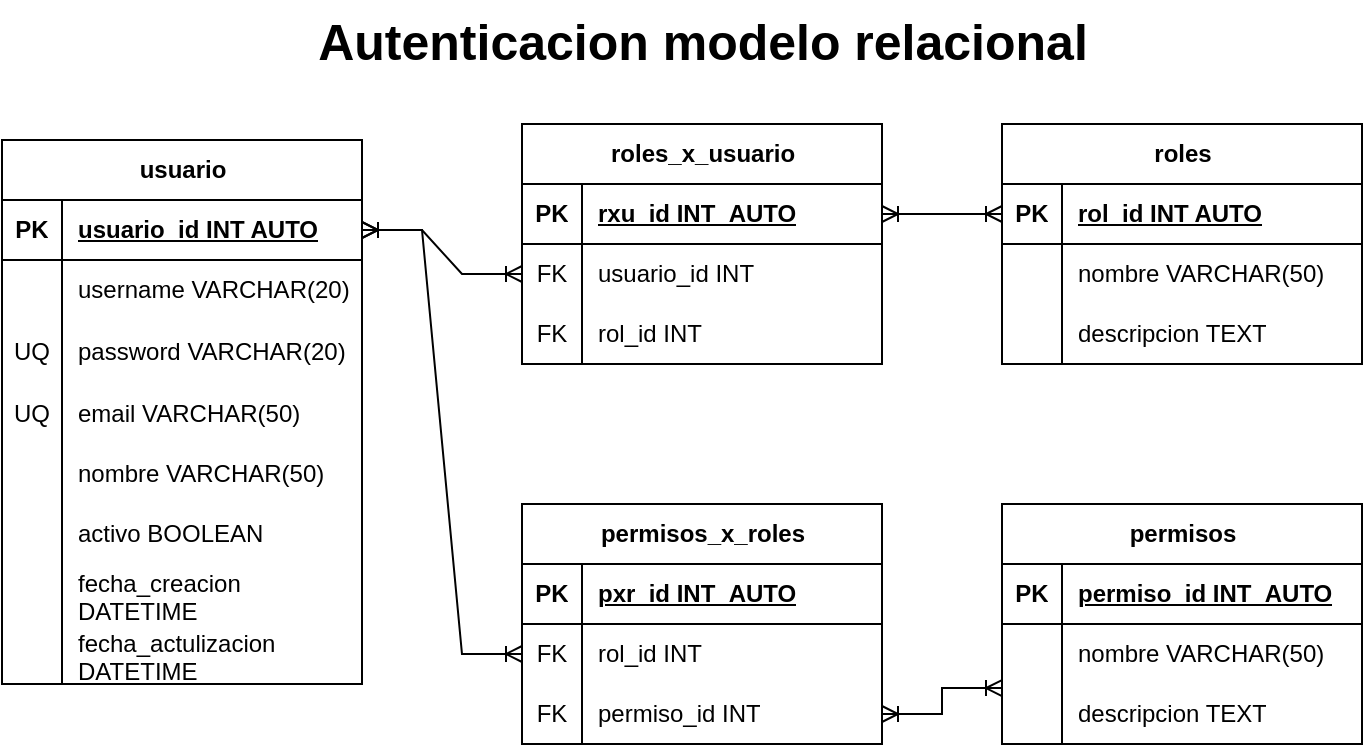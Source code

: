 <mxfile version="21.6.5" type="device">
  <diagram name="Página-1" id="WEK40x0JPmxdlcvOQCOt">
    <mxGraphModel dx="541" dy="1898" grid="1" gridSize="10" guides="1" tooltips="1" connect="1" arrows="1" fold="1" page="1" pageScale="1" pageWidth="827" pageHeight="1169" math="0" shadow="0">
      <root>
        <mxCell id="0" />
        <mxCell id="1" parent="0" />
        <mxCell id="qpjxMWfUB9-iuWpITCxh-1" value="&lt;font style=&quot;font-size: 25px;&quot;&gt;&lt;b&gt;Autenticacion modelo relacional&lt;br&gt;&lt;br&gt;&lt;/b&gt;&lt;/font&gt;" style="text;html=1;align=center;verticalAlign=middle;resizable=0;points=[];autosize=1;strokeColor=none;fillColor=none;" vertex="1" parent="1">
          <mxGeometry x="175" y="-22" width="410" height="70" as="geometry" />
        </mxCell>
        <mxCell id="qpjxMWfUB9-iuWpITCxh-2" value="usuario" style="shape=table;startSize=30;container=1;collapsible=1;childLayout=tableLayout;fixedRows=1;rowLines=0;fontStyle=1;align=center;resizeLast=1;html=1;" vertex="1" parent="1">
          <mxGeometry x="30" y="48" width="180" height="272" as="geometry" />
        </mxCell>
        <mxCell id="qpjxMWfUB9-iuWpITCxh-3" value="" style="shape=tableRow;horizontal=0;startSize=0;swimlaneHead=0;swimlaneBody=0;fillColor=none;collapsible=0;dropTarget=0;points=[[0,0.5],[1,0.5]];portConstraint=eastwest;top=0;left=0;right=0;bottom=1;" vertex="1" parent="qpjxMWfUB9-iuWpITCxh-2">
          <mxGeometry y="30" width="180" height="30" as="geometry" />
        </mxCell>
        <mxCell id="qpjxMWfUB9-iuWpITCxh-4" value="PK" style="shape=partialRectangle;connectable=0;fillColor=none;top=0;left=0;bottom=0;right=0;fontStyle=1;overflow=hidden;whiteSpace=wrap;html=1;" vertex="1" parent="qpjxMWfUB9-iuWpITCxh-3">
          <mxGeometry width="30" height="30" as="geometry">
            <mxRectangle width="30" height="30" as="alternateBounds" />
          </mxGeometry>
        </mxCell>
        <mxCell id="qpjxMWfUB9-iuWpITCxh-5" value="usuario_id INT AUTO" style="shape=partialRectangle;connectable=0;fillColor=none;top=0;left=0;bottom=0;right=0;align=left;spacingLeft=6;fontStyle=5;overflow=hidden;whiteSpace=wrap;html=1;" vertex="1" parent="qpjxMWfUB9-iuWpITCxh-3">
          <mxGeometry x="30" width="150" height="30" as="geometry">
            <mxRectangle width="150" height="30" as="alternateBounds" />
          </mxGeometry>
        </mxCell>
        <mxCell id="qpjxMWfUB9-iuWpITCxh-6" value="" style="shape=tableRow;horizontal=0;startSize=0;swimlaneHead=0;swimlaneBody=0;fillColor=none;collapsible=0;dropTarget=0;points=[[0,0.5],[1,0.5]];portConstraint=eastwest;top=0;left=0;right=0;bottom=0;" vertex="1" parent="qpjxMWfUB9-iuWpITCxh-2">
          <mxGeometry y="60" width="180" height="30" as="geometry" />
        </mxCell>
        <mxCell id="qpjxMWfUB9-iuWpITCxh-7" value="" style="shape=partialRectangle;connectable=0;fillColor=none;top=0;left=0;bottom=0;right=0;editable=1;overflow=hidden;whiteSpace=wrap;html=1;" vertex="1" parent="qpjxMWfUB9-iuWpITCxh-6">
          <mxGeometry width="30" height="30" as="geometry">
            <mxRectangle width="30" height="30" as="alternateBounds" />
          </mxGeometry>
        </mxCell>
        <mxCell id="qpjxMWfUB9-iuWpITCxh-8" value="username VARCHAR(20)" style="shape=partialRectangle;connectable=0;fillColor=none;top=0;left=0;bottom=0;right=0;align=left;spacingLeft=6;overflow=hidden;whiteSpace=wrap;html=1;" vertex="1" parent="qpjxMWfUB9-iuWpITCxh-6">
          <mxGeometry x="30" width="150" height="30" as="geometry">
            <mxRectangle width="150" height="30" as="alternateBounds" />
          </mxGeometry>
        </mxCell>
        <mxCell id="qpjxMWfUB9-iuWpITCxh-9" value="" style="shape=tableRow;horizontal=0;startSize=0;swimlaneHead=0;swimlaneBody=0;fillColor=none;collapsible=0;dropTarget=0;points=[[0,0.5],[1,0.5]];portConstraint=eastwest;top=0;left=0;right=0;bottom=0;" vertex="1" parent="qpjxMWfUB9-iuWpITCxh-2">
          <mxGeometry y="90" width="180" height="32" as="geometry" />
        </mxCell>
        <mxCell id="qpjxMWfUB9-iuWpITCxh-10" value="UQ" style="shape=partialRectangle;connectable=0;fillColor=none;top=0;left=0;bottom=0;right=0;editable=1;overflow=hidden;whiteSpace=wrap;html=1;" vertex="1" parent="qpjxMWfUB9-iuWpITCxh-9">
          <mxGeometry width="30" height="32" as="geometry">
            <mxRectangle width="30" height="32" as="alternateBounds" />
          </mxGeometry>
        </mxCell>
        <mxCell id="qpjxMWfUB9-iuWpITCxh-11" value="password VARCHAR(20)" style="shape=partialRectangle;connectable=0;fillColor=none;top=0;left=0;bottom=0;right=0;align=left;spacingLeft=6;overflow=hidden;whiteSpace=wrap;html=1;" vertex="1" parent="qpjxMWfUB9-iuWpITCxh-9">
          <mxGeometry x="30" width="150" height="32" as="geometry">
            <mxRectangle width="150" height="32" as="alternateBounds" />
          </mxGeometry>
        </mxCell>
        <mxCell id="qpjxMWfUB9-iuWpITCxh-12" value="" style="shape=tableRow;horizontal=0;startSize=0;swimlaneHead=0;swimlaneBody=0;fillColor=none;collapsible=0;dropTarget=0;points=[[0,0.5],[1,0.5]];portConstraint=eastwest;top=0;left=0;right=0;bottom=0;" vertex="1" parent="qpjxMWfUB9-iuWpITCxh-2">
          <mxGeometry y="122" width="180" height="30" as="geometry" />
        </mxCell>
        <mxCell id="qpjxMWfUB9-iuWpITCxh-13" value="UQ" style="shape=partialRectangle;connectable=0;fillColor=none;top=0;left=0;bottom=0;right=0;editable=1;overflow=hidden;whiteSpace=wrap;html=1;" vertex="1" parent="qpjxMWfUB9-iuWpITCxh-12">
          <mxGeometry width="30" height="30" as="geometry">
            <mxRectangle width="30" height="30" as="alternateBounds" />
          </mxGeometry>
        </mxCell>
        <mxCell id="qpjxMWfUB9-iuWpITCxh-14" value="email VARCHAR(50)" style="shape=partialRectangle;connectable=0;fillColor=none;top=0;left=0;bottom=0;right=0;align=left;spacingLeft=6;overflow=hidden;whiteSpace=wrap;html=1;" vertex="1" parent="qpjxMWfUB9-iuWpITCxh-12">
          <mxGeometry x="30" width="150" height="30" as="geometry">
            <mxRectangle width="150" height="30" as="alternateBounds" />
          </mxGeometry>
        </mxCell>
        <mxCell id="qpjxMWfUB9-iuWpITCxh-15" value="" style="shape=tableRow;horizontal=0;startSize=0;swimlaneHead=0;swimlaneBody=0;fillColor=none;collapsible=0;dropTarget=0;points=[[0,0.5],[1,0.5]];portConstraint=eastwest;top=0;left=0;right=0;bottom=0;" vertex="1" parent="qpjxMWfUB9-iuWpITCxh-2">
          <mxGeometry y="152" width="180" height="30" as="geometry" />
        </mxCell>
        <mxCell id="qpjxMWfUB9-iuWpITCxh-16" value="" style="shape=partialRectangle;connectable=0;fillColor=none;top=0;left=0;bottom=0;right=0;editable=1;overflow=hidden;whiteSpace=wrap;html=1;" vertex="1" parent="qpjxMWfUB9-iuWpITCxh-15">
          <mxGeometry width="30" height="30" as="geometry">
            <mxRectangle width="30" height="30" as="alternateBounds" />
          </mxGeometry>
        </mxCell>
        <mxCell id="qpjxMWfUB9-iuWpITCxh-17" value="nombre VARCHAR(50)" style="shape=partialRectangle;connectable=0;fillColor=none;top=0;left=0;bottom=0;right=0;align=left;spacingLeft=6;overflow=hidden;whiteSpace=wrap;html=1;" vertex="1" parent="qpjxMWfUB9-iuWpITCxh-15">
          <mxGeometry x="30" width="150" height="30" as="geometry">
            <mxRectangle width="150" height="30" as="alternateBounds" />
          </mxGeometry>
        </mxCell>
        <mxCell id="qpjxMWfUB9-iuWpITCxh-18" value="" style="shape=tableRow;horizontal=0;startSize=0;swimlaneHead=0;swimlaneBody=0;fillColor=none;collapsible=0;dropTarget=0;points=[[0,0.5],[1,0.5]];portConstraint=eastwest;top=0;left=0;right=0;bottom=0;" vertex="1" parent="qpjxMWfUB9-iuWpITCxh-2">
          <mxGeometry y="182" width="180" height="30" as="geometry" />
        </mxCell>
        <mxCell id="qpjxMWfUB9-iuWpITCxh-19" value="" style="shape=partialRectangle;connectable=0;fillColor=none;top=0;left=0;bottom=0;right=0;editable=1;overflow=hidden;whiteSpace=wrap;html=1;" vertex="1" parent="qpjxMWfUB9-iuWpITCxh-18">
          <mxGeometry width="30" height="30" as="geometry">
            <mxRectangle width="30" height="30" as="alternateBounds" />
          </mxGeometry>
        </mxCell>
        <mxCell id="qpjxMWfUB9-iuWpITCxh-20" value="activo BOOLEAN" style="shape=partialRectangle;connectable=0;fillColor=none;top=0;left=0;bottom=0;right=0;align=left;spacingLeft=6;overflow=hidden;whiteSpace=wrap;html=1;" vertex="1" parent="qpjxMWfUB9-iuWpITCxh-18">
          <mxGeometry x="30" width="150" height="30" as="geometry">
            <mxRectangle width="150" height="30" as="alternateBounds" />
          </mxGeometry>
        </mxCell>
        <mxCell id="qpjxMWfUB9-iuWpITCxh-21" value="" style="shape=tableRow;horizontal=0;startSize=0;swimlaneHead=0;swimlaneBody=0;fillColor=none;collapsible=0;dropTarget=0;points=[[0,0.5],[1,0.5]];portConstraint=eastwest;top=0;left=0;right=0;bottom=0;" vertex="1" parent="qpjxMWfUB9-iuWpITCxh-2">
          <mxGeometry y="212" width="180" height="30" as="geometry" />
        </mxCell>
        <mxCell id="qpjxMWfUB9-iuWpITCxh-22" value="" style="shape=partialRectangle;connectable=0;fillColor=none;top=0;left=0;bottom=0;right=0;editable=1;overflow=hidden;whiteSpace=wrap;html=1;" vertex="1" parent="qpjxMWfUB9-iuWpITCxh-21">
          <mxGeometry width="30" height="30" as="geometry">
            <mxRectangle width="30" height="30" as="alternateBounds" />
          </mxGeometry>
        </mxCell>
        <mxCell id="qpjxMWfUB9-iuWpITCxh-23" value="fecha_creacion DATETIME" style="shape=partialRectangle;connectable=0;fillColor=none;top=0;left=0;bottom=0;right=0;align=left;spacingLeft=6;overflow=hidden;whiteSpace=wrap;html=1;" vertex="1" parent="qpjxMWfUB9-iuWpITCxh-21">
          <mxGeometry x="30" width="150" height="30" as="geometry">
            <mxRectangle width="150" height="30" as="alternateBounds" />
          </mxGeometry>
        </mxCell>
        <mxCell id="qpjxMWfUB9-iuWpITCxh-46" value="" style="shape=tableRow;horizontal=0;startSize=0;swimlaneHead=0;swimlaneBody=0;fillColor=none;collapsible=0;dropTarget=0;points=[[0,0.5],[1,0.5]];portConstraint=eastwest;top=0;left=0;right=0;bottom=0;" vertex="1" parent="qpjxMWfUB9-iuWpITCxh-2">
          <mxGeometry y="242" width="180" height="30" as="geometry" />
        </mxCell>
        <mxCell id="qpjxMWfUB9-iuWpITCxh-47" value="" style="shape=partialRectangle;connectable=0;fillColor=none;top=0;left=0;bottom=0;right=0;editable=1;overflow=hidden;whiteSpace=wrap;html=1;" vertex="1" parent="qpjxMWfUB9-iuWpITCxh-46">
          <mxGeometry width="30" height="30" as="geometry">
            <mxRectangle width="30" height="30" as="alternateBounds" />
          </mxGeometry>
        </mxCell>
        <mxCell id="qpjxMWfUB9-iuWpITCxh-48" value="fecha_actulizacion DATETIME" style="shape=partialRectangle;connectable=0;fillColor=none;top=0;left=0;bottom=0;right=0;align=left;spacingLeft=6;overflow=hidden;whiteSpace=wrap;html=1;" vertex="1" parent="qpjxMWfUB9-iuWpITCxh-46">
          <mxGeometry x="30" width="150" height="30" as="geometry">
            <mxRectangle width="150" height="30" as="alternateBounds" />
          </mxGeometry>
        </mxCell>
        <mxCell id="qpjxMWfUB9-iuWpITCxh-49" value="roles" style="shape=table;startSize=30;container=1;collapsible=1;childLayout=tableLayout;fixedRows=1;rowLines=0;fontStyle=1;align=center;resizeLast=1;html=1;" vertex="1" parent="1">
          <mxGeometry x="530" y="40" width="180" height="120" as="geometry" />
        </mxCell>
        <mxCell id="qpjxMWfUB9-iuWpITCxh-50" value="" style="shape=tableRow;horizontal=0;startSize=0;swimlaneHead=0;swimlaneBody=0;fillColor=none;collapsible=0;dropTarget=0;points=[[0,0.5],[1,0.5]];portConstraint=eastwest;top=0;left=0;right=0;bottom=1;" vertex="1" parent="qpjxMWfUB9-iuWpITCxh-49">
          <mxGeometry y="30" width="180" height="30" as="geometry" />
        </mxCell>
        <mxCell id="qpjxMWfUB9-iuWpITCxh-51" value="PK" style="shape=partialRectangle;connectable=0;fillColor=none;top=0;left=0;bottom=0;right=0;fontStyle=1;overflow=hidden;whiteSpace=wrap;html=1;" vertex="1" parent="qpjxMWfUB9-iuWpITCxh-50">
          <mxGeometry width="30" height="30" as="geometry">
            <mxRectangle width="30" height="30" as="alternateBounds" />
          </mxGeometry>
        </mxCell>
        <mxCell id="qpjxMWfUB9-iuWpITCxh-52" value="rol_id INT AUTO" style="shape=partialRectangle;connectable=0;fillColor=none;top=0;left=0;bottom=0;right=0;align=left;spacingLeft=6;fontStyle=5;overflow=hidden;whiteSpace=wrap;html=1;" vertex="1" parent="qpjxMWfUB9-iuWpITCxh-50">
          <mxGeometry x="30" width="150" height="30" as="geometry">
            <mxRectangle width="150" height="30" as="alternateBounds" />
          </mxGeometry>
        </mxCell>
        <mxCell id="qpjxMWfUB9-iuWpITCxh-53" value="" style="shape=tableRow;horizontal=0;startSize=0;swimlaneHead=0;swimlaneBody=0;fillColor=none;collapsible=0;dropTarget=0;points=[[0,0.5],[1,0.5]];portConstraint=eastwest;top=0;left=0;right=0;bottom=0;" vertex="1" parent="qpjxMWfUB9-iuWpITCxh-49">
          <mxGeometry y="60" width="180" height="30" as="geometry" />
        </mxCell>
        <mxCell id="qpjxMWfUB9-iuWpITCxh-54" value="" style="shape=partialRectangle;connectable=0;fillColor=none;top=0;left=0;bottom=0;right=0;editable=1;overflow=hidden;whiteSpace=wrap;html=1;" vertex="1" parent="qpjxMWfUB9-iuWpITCxh-53">
          <mxGeometry width="30" height="30" as="geometry">
            <mxRectangle width="30" height="30" as="alternateBounds" />
          </mxGeometry>
        </mxCell>
        <mxCell id="qpjxMWfUB9-iuWpITCxh-55" value="nombre VARCHAR(50)" style="shape=partialRectangle;connectable=0;fillColor=none;top=0;left=0;bottom=0;right=0;align=left;spacingLeft=6;overflow=hidden;whiteSpace=wrap;html=1;" vertex="1" parent="qpjxMWfUB9-iuWpITCxh-53">
          <mxGeometry x="30" width="150" height="30" as="geometry">
            <mxRectangle width="150" height="30" as="alternateBounds" />
          </mxGeometry>
        </mxCell>
        <mxCell id="qpjxMWfUB9-iuWpITCxh-56" value="" style="shape=tableRow;horizontal=0;startSize=0;swimlaneHead=0;swimlaneBody=0;fillColor=none;collapsible=0;dropTarget=0;points=[[0,0.5],[1,0.5]];portConstraint=eastwest;top=0;left=0;right=0;bottom=0;" vertex="1" parent="qpjxMWfUB9-iuWpITCxh-49">
          <mxGeometry y="90" width="180" height="30" as="geometry" />
        </mxCell>
        <mxCell id="qpjxMWfUB9-iuWpITCxh-57" value="" style="shape=partialRectangle;connectable=0;fillColor=none;top=0;left=0;bottom=0;right=0;editable=1;overflow=hidden;whiteSpace=wrap;html=1;" vertex="1" parent="qpjxMWfUB9-iuWpITCxh-56">
          <mxGeometry width="30" height="30" as="geometry">
            <mxRectangle width="30" height="30" as="alternateBounds" />
          </mxGeometry>
        </mxCell>
        <mxCell id="qpjxMWfUB9-iuWpITCxh-58" value="descripcion TEXT" style="shape=partialRectangle;connectable=0;fillColor=none;top=0;left=0;bottom=0;right=0;align=left;spacingLeft=6;overflow=hidden;whiteSpace=wrap;html=1;" vertex="1" parent="qpjxMWfUB9-iuWpITCxh-56">
          <mxGeometry x="30" width="150" height="30" as="geometry">
            <mxRectangle width="150" height="30" as="alternateBounds" />
          </mxGeometry>
        </mxCell>
        <mxCell id="qpjxMWfUB9-iuWpITCxh-62" value="permisos" style="shape=table;startSize=30;container=1;collapsible=1;childLayout=tableLayout;fixedRows=1;rowLines=0;fontStyle=1;align=center;resizeLast=1;html=1;" vertex="1" parent="1">
          <mxGeometry x="530" y="230" width="180" height="120" as="geometry" />
        </mxCell>
        <mxCell id="qpjxMWfUB9-iuWpITCxh-63" value="" style="shape=tableRow;horizontal=0;startSize=0;swimlaneHead=0;swimlaneBody=0;fillColor=none;collapsible=0;dropTarget=0;points=[[0,0.5],[1,0.5]];portConstraint=eastwest;top=0;left=0;right=0;bottom=1;" vertex="1" parent="qpjxMWfUB9-iuWpITCxh-62">
          <mxGeometry y="30" width="180" height="30" as="geometry" />
        </mxCell>
        <mxCell id="qpjxMWfUB9-iuWpITCxh-64" value="PK" style="shape=partialRectangle;connectable=0;fillColor=none;top=0;left=0;bottom=0;right=0;fontStyle=1;overflow=hidden;whiteSpace=wrap;html=1;" vertex="1" parent="qpjxMWfUB9-iuWpITCxh-63">
          <mxGeometry width="30" height="30" as="geometry">
            <mxRectangle width="30" height="30" as="alternateBounds" />
          </mxGeometry>
        </mxCell>
        <mxCell id="qpjxMWfUB9-iuWpITCxh-65" value="permiso_id INT_AUTO" style="shape=partialRectangle;connectable=0;fillColor=none;top=0;left=0;bottom=0;right=0;align=left;spacingLeft=6;fontStyle=5;overflow=hidden;whiteSpace=wrap;html=1;" vertex="1" parent="qpjxMWfUB9-iuWpITCxh-63">
          <mxGeometry x="30" width="150" height="30" as="geometry">
            <mxRectangle width="150" height="30" as="alternateBounds" />
          </mxGeometry>
        </mxCell>
        <mxCell id="qpjxMWfUB9-iuWpITCxh-66" value="" style="shape=tableRow;horizontal=0;startSize=0;swimlaneHead=0;swimlaneBody=0;fillColor=none;collapsible=0;dropTarget=0;points=[[0,0.5],[1,0.5]];portConstraint=eastwest;top=0;left=0;right=0;bottom=0;" vertex="1" parent="qpjxMWfUB9-iuWpITCxh-62">
          <mxGeometry y="60" width="180" height="30" as="geometry" />
        </mxCell>
        <mxCell id="qpjxMWfUB9-iuWpITCxh-67" value="" style="shape=partialRectangle;connectable=0;fillColor=none;top=0;left=0;bottom=0;right=0;editable=1;overflow=hidden;whiteSpace=wrap;html=1;" vertex="1" parent="qpjxMWfUB9-iuWpITCxh-66">
          <mxGeometry width="30" height="30" as="geometry">
            <mxRectangle width="30" height="30" as="alternateBounds" />
          </mxGeometry>
        </mxCell>
        <mxCell id="qpjxMWfUB9-iuWpITCxh-68" value="nombre VARCHAR(50)" style="shape=partialRectangle;connectable=0;fillColor=none;top=0;left=0;bottom=0;right=0;align=left;spacingLeft=6;overflow=hidden;whiteSpace=wrap;html=1;" vertex="1" parent="qpjxMWfUB9-iuWpITCxh-66">
          <mxGeometry x="30" width="150" height="30" as="geometry">
            <mxRectangle width="150" height="30" as="alternateBounds" />
          </mxGeometry>
        </mxCell>
        <mxCell id="qpjxMWfUB9-iuWpITCxh-69" value="" style="shape=tableRow;horizontal=0;startSize=0;swimlaneHead=0;swimlaneBody=0;fillColor=none;collapsible=0;dropTarget=0;points=[[0,0.5],[1,0.5]];portConstraint=eastwest;top=0;left=0;right=0;bottom=0;" vertex="1" parent="qpjxMWfUB9-iuWpITCxh-62">
          <mxGeometry y="90" width="180" height="30" as="geometry" />
        </mxCell>
        <mxCell id="qpjxMWfUB9-iuWpITCxh-70" value="" style="shape=partialRectangle;connectable=0;fillColor=none;top=0;left=0;bottom=0;right=0;editable=1;overflow=hidden;whiteSpace=wrap;html=1;" vertex="1" parent="qpjxMWfUB9-iuWpITCxh-69">
          <mxGeometry width="30" height="30" as="geometry">
            <mxRectangle width="30" height="30" as="alternateBounds" />
          </mxGeometry>
        </mxCell>
        <mxCell id="qpjxMWfUB9-iuWpITCxh-71" value="descripcion TEXT" style="shape=partialRectangle;connectable=0;fillColor=none;top=0;left=0;bottom=0;right=0;align=left;spacingLeft=6;overflow=hidden;whiteSpace=wrap;html=1;" vertex="1" parent="qpjxMWfUB9-iuWpITCxh-69">
          <mxGeometry x="30" width="150" height="30" as="geometry">
            <mxRectangle width="150" height="30" as="alternateBounds" />
          </mxGeometry>
        </mxCell>
        <mxCell id="qpjxMWfUB9-iuWpITCxh-75" value="roles_x_usuario" style="shape=table;startSize=30;container=1;collapsible=1;childLayout=tableLayout;fixedRows=1;rowLines=0;fontStyle=1;align=center;resizeLast=1;html=1;" vertex="1" parent="1">
          <mxGeometry x="290" y="40" width="180" height="120" as="geometry" />
        </mxCell>
        <mxCell id="qpjxMWfUB9-iuWpITCxh-76" value="" style="shape=tableRow;horizontal=0;startSize=0;swimlaneHead=0;swimlaneBody=0;fillColor=none;collapsible=0;dropTarget=0;points=[[0,0.5],[1,0.5]];portConstraint=eastwest;top=0;left=0;right=0;bottom=1;" vertex="1" parent="qpjxMWfUB9-iuWpITCxh-75">
          <mxGeometry y="30" width="180" height="30" as="geometry" />
        </mxCell>
        <mxCell id="qpjxMWfUB9-iuWpITCxh-77" value="PK" style="shape=partialRectangle;connectable=0;fillColor=none;top=0;left=0;bottom=0;right=0;fontStyle=1;overflow=hidden;whiteSpace=wrap;html=1;" vertex="1" parent="qpjxMWfUB9-iuWpITCxh-76">
          <mxGeometry width="30" height="30" as="geometry">
            <mxRectangle width="30" height="30" as="alternateBounds" />
          </mxGeometry>
        </mxCell>
        <mxCell id="qpjxMWfUB9-iuWpITCxh-78" value="rxu_id INT_AUTO" style="shape=partialRectangle;connectable=0;fillColor=none;top=0;left=0;bottom=0;right=0;align=left;spacingLeft=6;fontStyle=5;overflow=hidden;whiteSpace=wrap;html=1;" vertex="1" parent="qpjxMWfUB9-iuWpITCxh-76">
          <mxGeometry x="30" width="150" height="30" as="geometry">
            <mxRectangle width="150" height="30" as="alternateBounds" />
          </mxGeometry>
        </mxCell>
        <mxCell id="qpjxMWfUB9-iuWpITCxh-79" value="" style="shape=tableRow;horizontal=0;startSize=0;swimlaneHead=0;swimlaneBody=0;fillColor=none;collapsible=0;dropTarget=0;points=[[0,0.5],[1,0.5]];portConstraint=eastwest;top=0;left=0;right=0;bottom=0;" vertex="1" parent="qpjxMWfUB9-iuWpITCxh-75">
          <mxGeometry y="60" width="180" height="30" as="geometry" />
        </mxCell>
        <mxCell id="qpjxMWfUB9-iuWpITCxh-80" value="FK" style="shape=partialRectangle;connectable=0;fillColor=none;top=0;left=0;bottom=0;right=0;editable=1;overflow=hidden;whiteSpace=wrap;html=1;" vertex="1" parent="qpjxMWfUB9-iuWpITCxh-79">
          <mxGeometry width="30" height="30" as="geometry">
            <mxRectangle width="30" height="30" as="alternateBounds" />
          </mxGeometry>
        </mxCell>
        <mxCell id="qpjxMWfUB9-iuWpITCxh-81" value="usuario_id INT" style="shape=partialRectangle;connectable=0;fillColor=none;top=0;left=0;bottom=0;right=0;align=left;spacingLeft=6;overflow=hidden;whiteSpace=wrap;html=1;" vertex="1" parent="qpjxMWfUB9-iuWpITCxh-79">
          <mxGeometry x="30" width="150" height="30" as="geometry">
            <mxRectangle width="150" height="30" as="alternateBounds" />
          </mxGeometry>
        </mxCell>
        <mxCell id="qpjxMWfUB9-iuWpITCxh-82" value="" style="shape=tableRow;horizontal=0;startSize=0;swimlaneHead=0;swimlaneBody=0;fillColor=none;collapsible=0;dropTarget=0;points=[[0,0.5],[1,0.5]];portConstraint=eastwest;top=0;left=0;right=0;bottom=0;" vertex="1" parent="qpjxMWfUB9-iuWpITCxh-75">
          <mxGeometry y="90" width="180" height="30" as="geometry" />
        </mxCell>
        <mxCell id="qpjxMWfUB9-iuWpITCxh-83" value="FK" style="shape=partialRectangle;connectable=0;fillColor=none;top=0;left=0;bottom=0;right=0;editable=1;overflow=hidden;whiteSpace=wrap;html=1;" vertex="1" parent="qpjxMWfUB9-iuWpITCxh-82">
          <mxGeometry width="30" height="30" as="geometry">
            <mxRectangle width="30" height="30" as="alternateBounds" />
          </mxGeometry>
        </mxCell>
        <mxCell id="qpjxMWfUB9-iuWpITCxh-84" value="rol_id INT" style="shape=partialRectangle;connectable=0;fillColor=none;top=0;left=0;bottom=0;right=0;align=left;spacingLeft=6;overflow=hidden;whiteSpace=wrap;html=1;" vertex="1" parent="qpjxMWfUB9-iuWpITCxh-82">
          <mxGeometry x="30" width="150" height="30" as="geometry">
            <mxRectangle width="150" height="30" as="alternateBounds" />
          </mxGeometry>
        </mxCell>
        <mxCell id="qpjxMWfUB9-iuWpITCxh-88" value="permisos_x_roles" style="shape=table;startSize=30;container=1;collapsible=1;childLayout=tableLayout;fixedRows=1;rowLines=0;fontStyle=1;align=center;resizeLast=1;html=1;" vertex="1" parent="1">
          <mxGeometry x="290" y="230" width="180" height="120" as="geometry" />
        </mxCell>
        <mxCell id="qpjxMWfUB9-iuWpITCxh-89" value="" style="shape=tableRow;horizontal=0;startSize=0;swimlaneHead=0;swimlaneBody=0;fillColor=none;collapsible=0;dropTarget=0;points=[[0,0.5],[1,0.5]];portConstraint=eastwest;top=0;left=0;right=0;bottom=1;" vertex="1" parent="qpjxMWfUB9-iuWpITCxh-88">
          <mxGeometry y="30" width="180" height="30" as="geometry" />
        </mxCell>
        <mxCell id="qpjxMWfUB9-iuWpITCxh-90" value="PK" style="shape=partialRectangle;connectable=0;fillColor=none;top=0;left=0;bottom=0;right=0;fontStyle=1;overflow=hidden;whiteSpace=wrap;html=1;" vertex="1" parent="qpjxMWfUB9-iuWpITCxh-89">
          <mxGeometry width="30" height="30" as="geometry">
            <mxRectangle width="30" height="30" as="alternateBounds" />
          </mxGeometry>
        </mxCell>
        <mxCell id="qpjxMWfUB9-iuWpITCxh-91" value="pxr_id INT_AUTO" style="shape=partialRectangle;connectable=0;fillColor=none;top=0;left=0;bottom=0;right=0;align=left;spacingLeft=6;fontStyle=5;overflow=hidden;whiteSpace=wrap;html=1;" vertex="1" parent="qpjxMWfUB9-iuWpITCxh-89">
          <mxGeometry x="30" width="150" height="30" as="geometry">
            <mxRectangle width="150" height="30" as="alternateBounds" />
          </mxGeometry>
        </mxCell>
        <mxCell id="qpjxMWfUB9-iuWpITCxh-92" value="" style="shape=tableRow;horizontal=0;startSize=0;swimlaneHead=0;swimlaneBody=0;fillColor=none;collapsible=0;dropTarget=0;points=[[0,0.5],[1,0.5]];portConstraint=eastwest;top=0;left=0;right=0;bottom=0;" vertex="1" parent="qpjxMWfUB9-iuWpITCxh-88">
          <mxGeometry y="60" width="180" height="30" as="geometry" />
        </mxCell>
        <mxCell id="qpjxMWfUB9-iuWpITCxh-93" value="FK" style="shape=partialRectangle;connectable=0;fillColor=none;top=0;left=0;bottom=0;right=0;editable=1;overflow=hidden;whiteSpace=wrap;html=1;" vertex="1" parent="qpjxMWfUB9-iuWpITCxh-92">
          <mxGeometry width="30" height="30" as="geometry">
            <mxRectangle width="30" height="30" as="alternateBounds" />
          </mxGeometry>
        </mxCell>
        <mxCell id="qpjxMWfUB9-iuWpITCxh-94" value="rol_id INT" style="shape=partialRectangle;connectable=0;fillColor=none;top=0;left=0;bottom=0;right=0;align=left;spacingLeft=6;overflow=hidden;whiteSpace=wrap;html=1;" vertex="1" parent="qpjxMWfUB9-iuWpITCxh-92">
          <mxGeometry x="30" width="150" height="30" as="geometry">
            <mxRectangle width="150" height="30" as="alternateBounds" />
          </mxGeometry>
        </mxCell>
        <mxCell id="qpjxMWfUB9-iuWpITCxh-95" value="" style="shape=tableRow;horizontal=0;startSize=0;swimlaneHead=0;swimlaneBody=0;fillColor=none;collapsible=0;dropTarget=0;points=[[0,0.5],[1,0.5]];portConstraint=eastwest;top=0;left=0;right=0;bottom=0;" vertex="1" parent="qpjxMWfUB9-iuWpITCxh-88">
          <mxGeometry y="90" width="180" height="30" as="geometry" />
        </mxCell>
        <mxCell id="qpjxMWfUB9-iuWpITCxh-96" value="FK" style="shape=partialRectangle;connectable=0;fillColor=none;top=0;left=0;bottom=0;right=0;editable=1;overflow=hidden;whiteSpace=wrap;html=1;" vertex="1" parent="qpjxMWfUB9-iuWpITCxh-95">
          <mxGeometry width="30" height="30" as="geometry">
            <mxRectangle width="30" height="30" as="alternateBounds" />
          </mxGeometry>
        </mxCell>
        <mxCell id="qpjxMWfUB9-iuWpITCxh-97" value="permiso_id INT" style="shape=partialRectangle;connectable=0;fillColor=none;top=0;left=0;bottom=0;right=0;align=left;spacingLeft=6;overflow=hidden;whiteSpace=wrap;html=1;" vertex="1" parent="qpjxMWfUB9-iuWpITCxh-95">
          <mxGeometry x="30" width="150" height="30" as="geometry">
            <mxRectangle width="150" height="30" as="alternateBounds" />
          </mxGeometry>
        </mxCell>
        <mxCell id="qpjxMWfUB9-iuWpITCxh-98" value="" style="edgeStyle=entityRelationEdgeStyle;fontSize=12;html=1;endArrow=ERoneToMany;startArrow=ERoneToMany;rounded=0;exitX=1;exitY=0.5;exitDx=0;exitDy=0;" edge="1" parent="1" source="qpjxMWfUB9-iuWpITCxh-3" target="qpjxMWfUB9-iuWpITCxh-79">
          <mxGeometry width="100" height="100" relative="1" as="geometry">
            <mxPoint x="380" y="300" as="sourcePoint" />
            <mxPoint x="480" y="200" as="targetPoint" />
          </mxGeometry>
        </mxCell>
        <mxCell id="qpjxMWfUB9-iuWpITCxh-99" value="" style="edgeStyle=entityRelationEdgeStyle;fontSize=12;html=1;endArrow=ERoneToMany;startArrow=ERoneToMany;rounded=0;exitX=0;exitY=0.5;exitDx=0;exitDy=0;entryX=1;entryY=0.5;entryDx=0;entryDy=0;" edge="1" parent="1" source="qpjxMWfUB9-iuWpITCxh-50" target="qpjxMWfUB9-iuWpITCxh-76">
          <mxGeometry width="100" height="100" relative="1" as="geometry">
            <mxPoint x="220" y="103" as="sourcePoint" />
            <mxPoint x="430" y="280" as="targetPoint" />
          </mxGeometry>
        </mxCell>
        <mxCell id="qpjxMWfUB9-iuWpITCxh-103" value="" style="edgeStyle=entityRelationEdgeStyle;fontSize=12;html=1;endArrow=ERoneToMany;startArrow=ERoneToMany;rounded=0;exitX=0;exitY=0.067;exitDx=0;exitDy=0;entryX=1;entryY=0.5;entryDx=0;entryDy=0;exitPerimeter=0;" edge="1" parent="1" source="qpjxMWfUB9-iuWpITCxh-69" target="qpjxMWfUB9-iuWpITCxh-95">
          <mxGeometry width="100" height="100" relative="1" as="geometry">
            <mxPoint x="540" y="95" as="sourcePoint" />
            <mxPoint x="480" y="95" as="targetPoint" />
            <Array as="points">
              <mxPoint x="510" y="390" />
            </Array>
          </mxGeometry>
        </mxCell>
        <mxCell id="qpjxMWfUB9-iuWpITCxh-104" value="" style="edgeStyle=entityRelationEdgeStyle;fontSize=12;html=1;endArrow=ERoneToMany;startArrow=ERoneToMany;rounded=0;exitX=1;exitY=0.5;exitDx=0;exitDy=0;entryX=0;entryY=0.5;entryDx=0;entryDy=0;" edge="1" parent="1" source="qpjxMWfUB9-iuWpITCxh-3" target="qpjxMWfUB9-iuWpITCxh-92">
          <mxGeometry width="100" height="100" relative="1" as="geometry">
            <mxPoint x="220" y="103" as="sourcePoint" />
            <mxPoint x="300" y="125" as="targetPoint" />
            <Array as="points">
              <mxPoint x="240" y="200" />
              <mxPoint x="260" y="220" />
            </Array>
          </mxGeometry>
        </mxCell>
      </root>
    </mxGraphModel>
  </diagram>
</mxfile>
